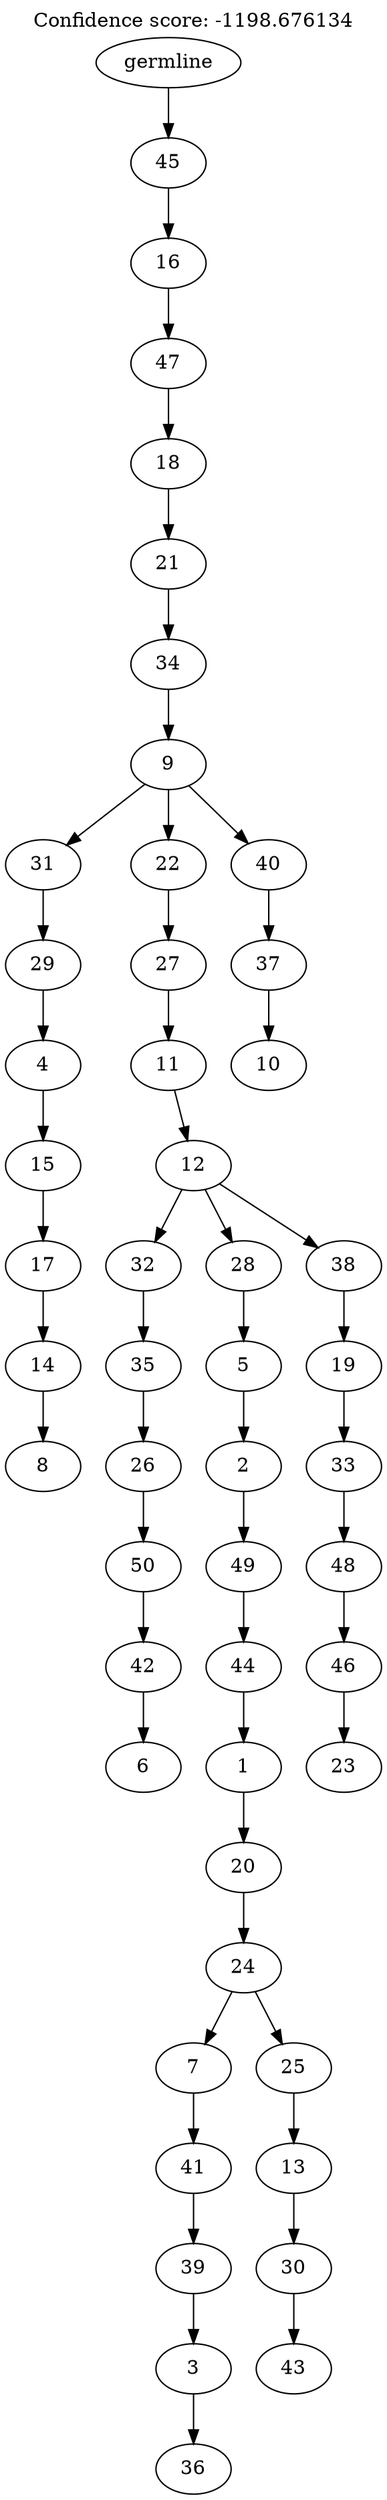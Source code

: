 digraph g {
	"49" -> "50";
	"50" [label="8"];
	"48" -> "49";
	"49" [label="14"];
	"47" -> "48";
	"48" [label="17"];
	"46" -> "47";
	"47" [label="15"];
	"45" -> "46";
	"46" [label="4"];
	"44" -> "45";
	"45" [label="29"];
	"42" -> "43";
	"43" [label="6"];
	"41" -> "42";
	"42" [label="42"];
	"40" -> "41";
	"41" [label="50"];
	"39" -> "40";
	"40" [label="26"];
	"38" -> "39";
	"39" [label="35"];
	"36" -> "37";
	"37" [label="36"];
	"35" -> "36";
	"36" [label="3"];
	"34" -> "35";
	"35" [label="39"];
	"33" -> "34";
	"34" [label="41"];
	"31" -> "32";
	"32" [label="43"];
	"30" -> "31";
	"31" [label="30"];
	"29" -> "30";
	"30" [label="13"];
	"28" -> "29";
	"29" [label="25"];
	"28" -> "33";
	"33" [label="7"];
	"27" -> "28";
	"28" [label="24"];
	"26" -> "27";
	"27" [label="20"];
	"25" -> "26";
	"26" [label="1"];
	"24" -> "25";
	"25" [label="44"];
	"23" -> "24";
	"24" [label="49"];
	"22" -> "23";
	"23" [label="2"];
	"21" -> "22";
	"22" [label="5"];
	"19" -> "20";
	"20" [label="23"];
	"18" -> "19";
	"19" [label="46"];
	"17" -> "18";
	"18" [label="48"];
	"16" -> "17";
	"17" [label="33"];
	"15" -> "16";
	"16" [label="19"];
	"14" -> "15";
	"15" [label="38"];
	"14" -> "21";
	"21" [label="28"];
	"14" -> "38";
	"38" [label="32"];
	"13" -> "14";
	"14" [label="12"];
	"12" -> "13";
	"13" [label="11"];
	"11" -> "12";
	"12" [label="27"];
	"9" -> "10";
	"10" [label="10"];
	"8" -> "9";
	"9" [label="37"];
	"7" -> "8";
	"8" [label="40"];
	"7" -> "11";
	"11" [label="22"];
	"7" -> "44";
	"44" [label="31"];
	"6" -> "7";
	"7" [label="9"];
	"5" -> "6";
	"6" [label="34"];
	"4" -> "5";
	"5" [label="21"];
	"3" -> "4";
	"4" [label="18"];
	"2" -> "3";
	"3" [label="47"];
	"1" -> "2";
	"2" [label="16"];
	"0" -> "1";
	"1" [label="45"];
	"0" [label="germline"];
	labelloc="t";
	label="Confidence score: -1198.676134";
}
